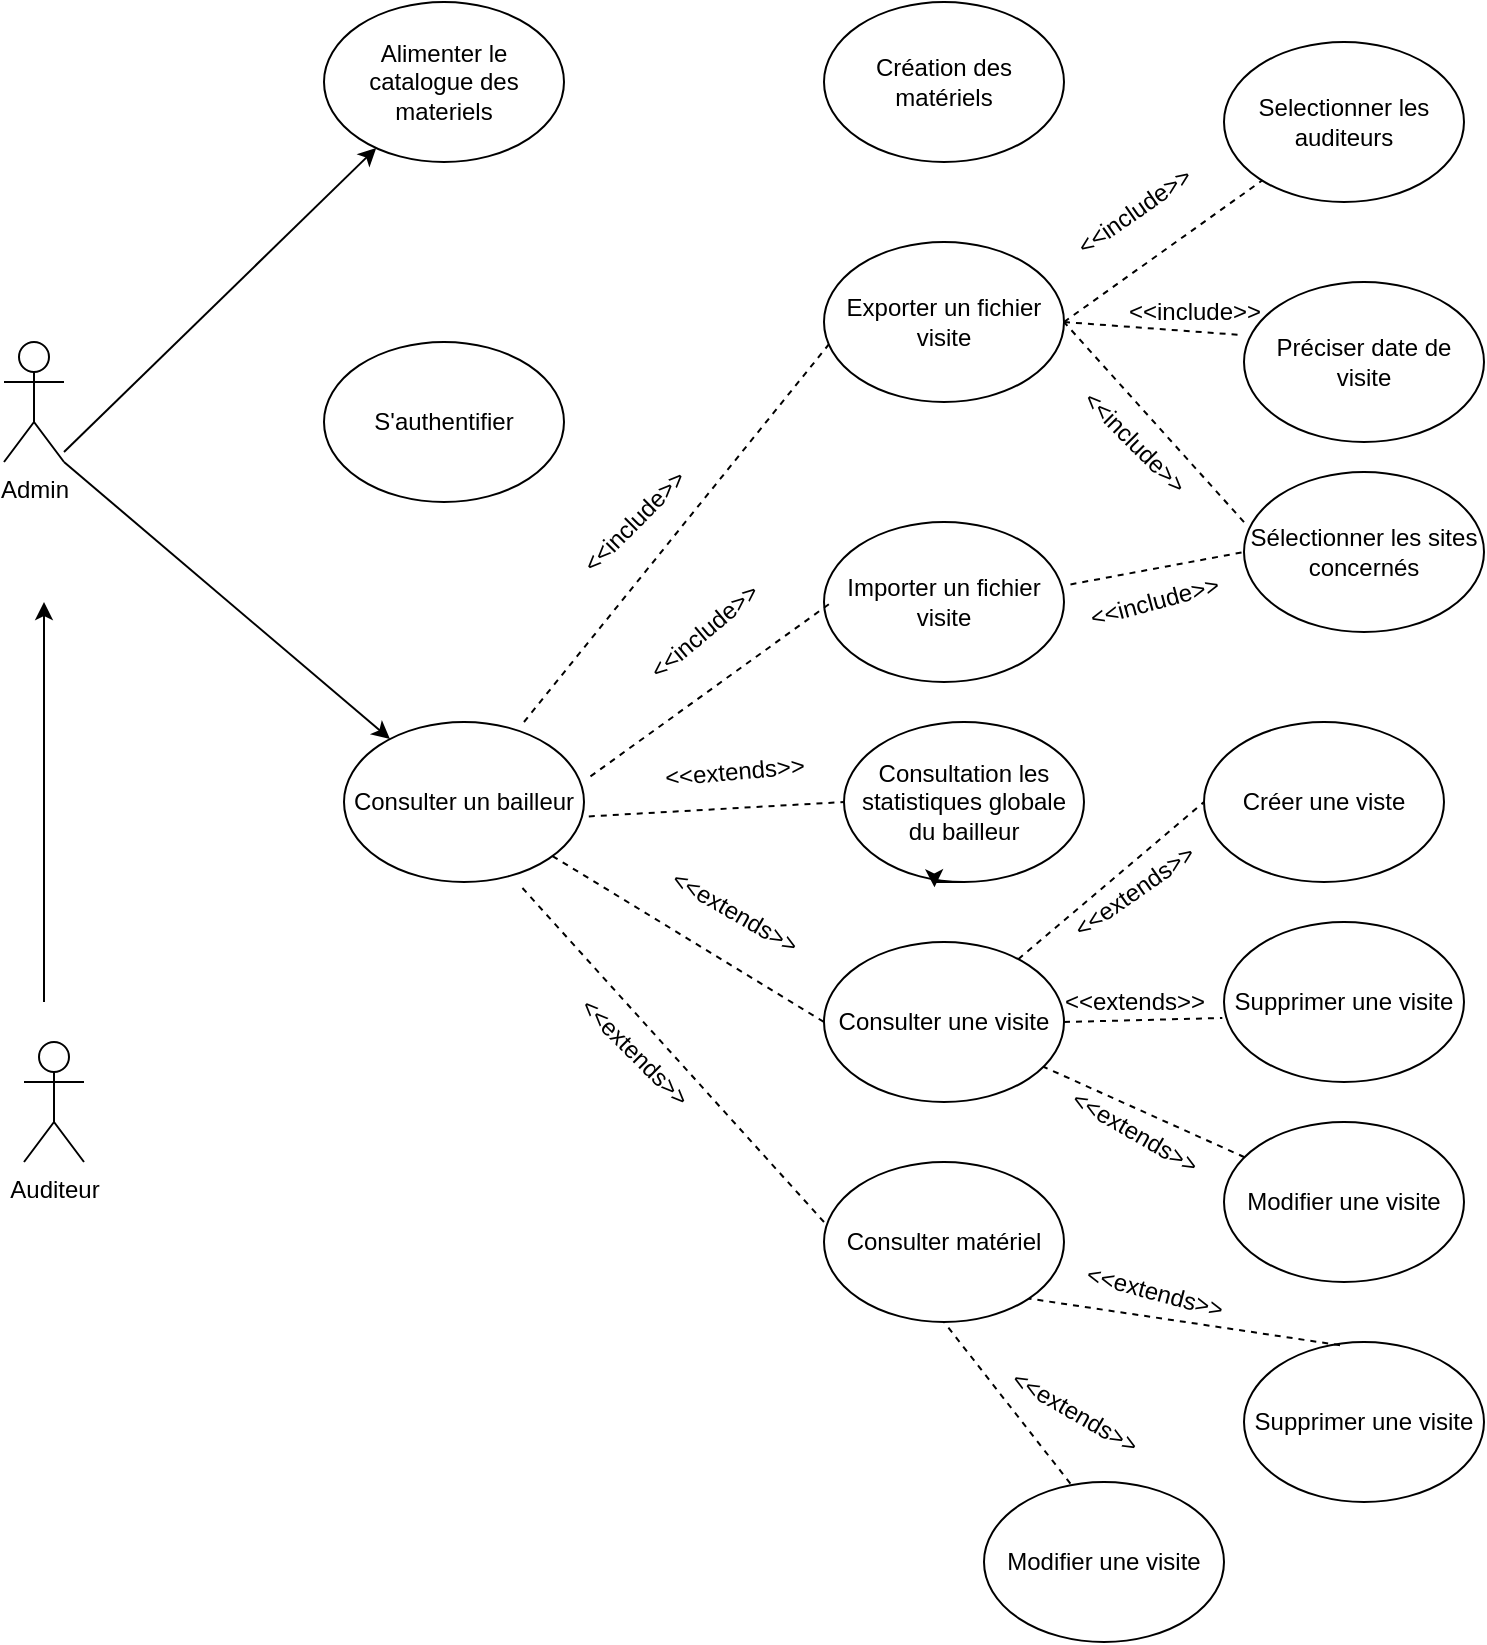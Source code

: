 <mxfile version="24.6.4" type="github">
  <diagram name="Page-1" id="M6hw2R2NeeQSsmZeSUYN">
    <mxGraphModel dx="1108" dy="535" grid="1" gridSize="10" guides="1" tooltips="1" connect="1" arrows="1" fold="1" page="1" pageScale="1" pageWidth="827" pageHeight="1169" math="0" shadow="0">
      <root>
        <mxCell id="0" />
        <mxCell id="1" parent="0" />
        <mxCell id="F4rG59K2I1rrxDEDt7qF-1" value="Admin" style="shape=umlActor;verticalLabelPosition=bottom;verticalAlign=top;html=1;outlineConnect=0;" vertex="1" parent="1">
          <mxGeometry x="50" y="480" width="30" height="60" as="geometry" />
        </mxCell>
        <mxCell id="F4rG59K2I1rrxDEDt7qF-2" value="Alimenter le catalogue des materiels" style="ellipse;whiteSpace=wrap;html=1;" vertex="1" parent="1">
          <mxGeometry x="210" y="310" width="120" height="80" as="geometry" />
        </mxCell>
        <mxCell id="F4rG59K2I1rrxDEDt7qF-3" value="Consulter un bailleur" style="ellipse;whiteSpace=wrap;html=1;" vertex="1" parent="1">
          <mxGeometry x="220" y="670" width="120" height="80" as="geometry" />
        </mxCell>
        <mxCell id="F4rG59K2I1rrxDEDt7qF-4" value="Exporter un fichier visite" style="ellipse;whiteSpace=wrap;html=1;" vertex="1" parent="1">
          <mxGeometry x="460" y="430" width="120" height="80" as="geometry" />
        </mxCell>
        <mxCell id="F4rG59K2I1rrxDEDt7qF-6" value="Importer un fichier visite" style="ellipse;whiteSpace=wrap;html=1;" vertex="1" parent="1">
          <mxGeometry x="460" y="570" width="120" height="80" as="geometry" />
        </mxCell>
        <mxCell id="F4rG59K2I1rrxDEDt7qF-5" value="Création des matériels" style="ellipse;whiteSpace=wrap;html=1;" vertex="1" parent="1">
          <mxGeometry x="460" y="310" width="120" height="80" as="geometry" />
        </mxCell>
        <mxCell id="F4rG59K2I1rrxDEDt7qF-7" value="Consulter une visite" style="ellipse;whiteSpace=wrap;html=1;" vertex="1" parent="1">
          <mxGeometry x="460" y="780" width="120" height="80" as="geometry" />
        </mxCell>
        <mxCell id="F4rG59K2I1rrxDEDt7qF-8" value="Consulter matériel" style="ellipse;whiteSpace=wrap;html=1;" vertex="1" parent="1">
          <mxGeometry x="460" y="890" width="120" height="80" as="geometry" />
        </mxCell>
        <mxCell id="F4rG59K2I1rrxDEDt7qF-9" value="Consultation les statistiques globale du bailleur" style="ellipse;whiteSpace=wrap;html=1;" vertex="1" parent="1">
          <mxGeometry x="470" y="670" width="120" height="80" as="geometry" />
        </mxCell>
        <mxCell id="F4rG59K2I1rrxDEDt7qF-10" style="edgeStyle=orthogonalEdgeStyle;rounded=0;orthogonalLoop=1;jettySize=auto;html=1;exitX=0.5;exitY=1;exitDx=0;exitDy=0;entryX=0.377;entryY=1.033;entryDx=0;entryDy=0;entryPerimeter=0;" edge="1" parent="1" source="F4rG59K2I1rrxDEDt7qF-9" target="F4rG59K2I1rrxDEDt7qF-9">
          <mxGeometry relative="1" as="geometry" />
        </mxCell>
        <mxCell id="F4rG59K2I1rrxDEDt7qF-13" value="" style="endArrow=classic;html=1;rounded=0;" edge="1" parent="1" target="F4rG59K2I1rrxDEDt7qF-2">
          <mxGeometry width="50" height="50" relative="1" as="geometry">
            <mxPoint x="80" y="535" as="sourcePoint" />
            <mxPoint x="130" y="485" as="targetPoint" />
          </mxGeometry>
        </mxCell>
        <mxCell id="F4rG59K2I1rrxDEDt7qF-15" value="" style="endArrow=classic;html=1;rounded=0;exitX=1;exitY=1;exitDx=0;exitDy=0;exitPerimeter=0;" edge="1" parent="1" source="F4rG59K2I1rrxDEDt7qF-1" target="F4rG59K2I1rrxDEDt7qF-3">
          <mxGeometry width="50" height="50" relative="1" as="geometry">
            <mxPoint x="90" y="550" as="sourcePoint" />
            <mxPoint x="170" y="585" as="targetPoint" />
          </mxGeometry>
        </mxCell>
        <mxCell id="F4rG59K2I1rrxDEDt7qF-16" value="" style="endArrow=none;dashed=1;html=1;rounded=0;exitX=0.75;exitY=0;exitDx=0;exitDy=0;exitPerimeter=0;entryX=0.02;entryY=0.64;entryDx=0;entryDy=0;entryPerimeter=0;" edge="1" parent="1" source="F4rG59K2I1rrxDEDt7qF-3" target="F4rG59K2I1rrxDEDt7qF-4">
          <mxGeometry width="50" height="50" relative="1" as="geometry">
            <mxPoint x="410" y="535" as="sourcePoint" />
            <mxPoint x="460" y="485" as="targetPoint" />
          </mxGeometry>
        </mxCell>
        <mxCell id="F4rG59K2I1rrxDEDt7qF-17" value="" style="endArrow=none;dashed=1;html=1;rounded=0;exitX=1.027;exitY=0.34;exitDx=0;exitDy=0;exitPerimeter=0;" edge="1" parent="1" source="F4rG59K2I1rrxDEDt7qF-3">
          <mxGeometry width="50" height="50" relative="1" as="geometry">
            <mxPoint x="414" y="660" as="sourcePoint" />
            <mxPoint x="464" y="610" as="targetPoint" />
          </mxGeometry>
        </mxCell>
        <mxCell id="F4rG59K2I1rrxDEDt7qF-19" value="" style="endArrow=none;dashed=1;html=1;rounded=0;entryX=0;entryY=0.5;entryDx=0;entryDy=0;" edge="1" parent="1" source="F4rG59K2I1rrxDEDt7qF-3" target="F4rG59K2I1rrxDEDt7qF-7">
          <mxGeometry width="50" height="50" relative="1" as="geometry">
            <mxPoint x="380" y="800" as="sourcePoint" />
            <mxPoint x="430" y="750" as="targetPoint" />
          </mxGeometry>
        </mxCell>
        <mxCell id="F4rG59K2I1rrxDEDt7qF-20" value="" style="endArrow=none;dashed=1;html=1;rounded=0;exitX=0;exitY=0.375;exitDx=0;exitDy=0;exitPerimeter=0;entryX=0.727;entryY=1.01;entryDx=0;entryDy=0;entryPerimeter=0;" edge="1" parent="1" source="F4rG59K2I1rrxDEDt7qF-8" target="F4rG59K2I1rrxDEDt7qF-3">
          <mxGeometry width="50" height="50" relative="1" as="geometry">
            <mxPoint x="320" y="850" as="sourcePoint" />
            <mxPoint x="350" y="800" as="targetPoint" />
          </mxGeometry>
        </mxCell>
        <mxCell id="F4rG59K2I1rrxDEDt7qF-21" value="Créer une viste" style="ellipse;whiteSpace=wrap;html=1;" vertex="1" parent="1">
          <mxGeometry x="650" y="670" width="120" height="80" as="geometry" />
        </mxCell>
        <mxCell id="F4rG59K2I1rrxDEDt7qF-23" value="Selectionner les auditeurs" style="ellipse;whiteSpace=wrap;html=1;" vertex="1" parent="1">
          <mxGeometry x="660" y="330" width="120" height="80" as="geometry" />
        </mxCell>
        <mxCell id="F4rG59K2I1rrxDEDt7qF-24" value="Préciser date de visite" style="ellipse;whiteSpace=wrap;html=1;" vertex="1" parent="1">
          <mxGeometry x="670" y="450" width="120" height="80" as="geometry" />
        </mxCell>
        <mxCell id="F4rG59K2I1rrxDEDt7qF-26" value="" style="endArrow=none;dashed=1;html=1;rounded=0;exitX=1;exitY=0.5;exitDx=0;exitDy=0;" edge="1" parent="1" source="F4rG59K2I1rrxDEDt7qF-4" target="F4rG59K2I1rrxDEDt7qF-23">
          <mxGeometry width="50" height="50" relative="1" as="geometry">
            <mxPoint x="600" y="480" as="sourcePoint" />
            <mxPoint x="650" y="430" as="targetPoint" />
          </mxGeometry>
        </mxCell>
        <mxCell id="F4rG59K2I1rrxDEDt7qF-29" value="" style="endArrow=none;dashed=1;html=1;rounded=0;entryX=-0.023;entryY=0.33;entryDx=0;entryDy=0;entryPerimeter=0;" edge="1" parent="1" target="F4rG59K2I1rrxDEDt7qF-24">
          <mxGeometry width="50" height="50" relative="1" as="geometry">
            <mxPoint x="580" y="470" as="sourcePoint" />
            <mxPoint x="610" y="500" as="targetPoint" />
          </mxGeometry>
        </mxCell>
        <mxCell id="F4rG59K2I1rrxDEDt7qF-30" value="Supprimer une visite" style="ellipse;whiteSpace=wrap;html=1;" vertex="1" parent="1">
          <mxGeometry x="660" y="770" width="120" height="80" as="geometry" />
        </mxCell>
        <mxCell id="F4rG59K2I1rrxDEDt7qF-31" value="Modifier une visite" style="ellipse;whiteSpace=wrap;html=1;" vertex="1" parent="1">
          <mxGeometry x="660" y="870" width="120" height="80" as="geometry" />
        </mxCell>
        <mxCell id="F4rG59K2I1rrxDEDt7qF-32" value="Sélectionner les sites concernés" style="ellipse;whiteSpace=wrap;html=1;" vertex="1" parent="1">
          <mxGeometry x="670" y="545" width="120" height="80" as="geometry" />
        </mxCell>
        <mxCell id="F4rG59K2I1rrxDEDt7qF-34" value="" style="endArrow=none;dashed=1;html=1;rounded=0;entryX=1;entryY=0.5;entryDx=0;entryDy=0;exitX=0;exitY=0.313;exitDx=0;exitDy=0;exitPerimeter=0;" edge="1" parent="1" source="F4rG59K2I1rrxDEDt7qF-32" target="F4rG59K2I1rrxDEDt7qF-4">
          <mxGeometry width="50" height="50" relative="1" as="geometry">
            <mxPoint x="580" y="560" as="sourcePoint" />
            <mxPoint x="630" y="510" as="targetPoint" />
          </mxGeometry>
        </mxCell>
        <mxCell id="F4rG59K2I1rrxDEDt7qF-36" value="" style="endArrow=none;dashed=1;html=1;rounded=0;exitX=1.027;exitY=0.39;exitDx=0;exitDy=0;exitPerimeter=0;entryX=0;entryY=0.5;entryDx=0;entryDy=0;" edge="1" parent="1" source="F4rG59K2I1rrxDEDt7qF-6" target="F4rG59K2I1rrxDEDt7qF-32">
          <mxGeometry width="50" height="50" relative="1" as="geometry">
            <mxPoint x="590" y="635" as="sourcePoint" />
            <mxPoint x="640" y="585" as="targetPoint" />
          </mxGeometry>
        </mxCell>
        <mxCell id="F4rG59K2I1rrxDEDt7qF-37" value="" style="endArrow=none;dashed=1;html=1;rounded=0;exitX=1.02;exitY=0.59;exitDx=0;exitDy=0;exitPerimeter=0;entryX=0;entryY=0.5;entryDx=0;entryDy=0;" edge="1" parent="1" source="F4rG59K2I1rrxDEDt7qF-3" target="F4rG59K2I1rrxDEDt7qF-9">
          <mxGeometry width="50" height="50" relative="1" as="geometry">
            <mxPoint x="400" y="730" as="sourcePoint" />
            <mxPoint x="450" y="680" as="targetPoint" />
          </mxGeometry>
        </mxCell>
        <mxCell id="F4rG59K2I1rrxDEDt7qF-38" value="" style="endArrow=none;dashed=1;html=1;rounded=0;entryX=0;entryY=0.5;entryDx=0;entryDy=0;" edge="1" parent="1" source="F4rG59K2I1rrxDEDt7qF-7" target="F4rG59K2I1rrxDEDt7qF-21">
          <mxGeometry width="50" height="50" relative="1" as="geometry">
            <mxPoint x="600" y="710" as="sourcePoint" />
            <mxPoint x="650" y="660" as="targetPoint" />
          </mxGeometry>
        </mxCell>
        <mxCell id="F4rG59K2I1rrxDEDt7qF-39" value="" style="endArrow=none;dashed=1;html=1;rounded=0;entryX=-0.007;entryY=0.6;entryDx=0;entryDy=0;entryPerimeter=0;exitX=1;exitY=0.5;exitDx=0;exitDy=0;" edge="1" parent="1" source="F4rG59K2I1rrxDEDt7qF-7" target="F4rG59K2I1rrxDEDt7qF-30">
          <mxGeometry width="50" height="50" relative="1" as="geometry">
            <mxPoint x="330" y="970" as="sourcePoint" />
            <mxPoint x="430" y="840" as="targetPoint" />
          </mxGeometry>
        </mxCell>
        <mxCell id="F4rG59K2I1rrxDEDt7qF-40" value="" style="endArrow=none;dashed=1;html=1;rounded=0;" edge="1" parent="1" source="F4rG59K2I1rrxDEDt7qF-31" target="F4rG59K2I1rrxDEDt7qF-7">
          <mxGeometry width="50" height="50" relative="1" as="geometry">
            <mxPoint x="380" y="890" as="sourcePoint" />
            <mxPoint x="430" y="840" as="targetPoint" />
          </mxGeometry>
        </mxCell>
        <mxCell id="F4rG59K2I1rrxDEDt7qF-42" value="Supprimer une visite" style="ellipse;whiteSpace=wrap;html=1;" vertex="1" parent="1">
          <mxGeometry x="670" y="980" width="120" height="80" as="geometry" />
        </mxCell>
        <mxCell id="F4rG59K2I1rrxDEDt7qF-43" value="Modifier une visite" style="ellipse;whiteSpace=wrap;html=1;" vertex="1" parent="1">
          <mxGeometry x="540" y="1050" width="120" height="80" as="geometry" />
        </mxCell>
        <mxCell id="F4rG59K2I1rrxDEDt7qF-45" value="Auditeur" style="shape=umlActor;verticalLabelPosition=bottom;verticalAlign=top;html=1;outlineConnect=0;" vertex="1" parent="1">
          <mxGeometry x="60" y="830" width="30" height="60" as="geometry" />
        </mxCell>
        <mxCell id="F4rG59K2I1rrxDEDt7qF-46" value="" style="endArrow=classic;html=1;rounded=0;" edge="1" parent="1">
          <mxGeometry width="50" height="50" relative="1" as="geometry">
            <mxPoint x="70" y="810" as="sourcePoint" />
            <mxPoint x="70" y="610" as="targetPoint" />
          </mxGeometry>
        </mxCell>
        <mxCell id="F4rG59K2I1rrxDEDt7qF-47" value="S&#39;authentifier" style="ellipse;whiteSpace=wrap;html=1;" vertex="1" parent="1">
          <mxGeometry x="210" y="480" width="120" height="80" as="geometry" />
        </mxCell>
        <mxCell id="F4rG59K2I1rrxDEDt7qF-48" value="&amp;lt;&amp;lt;include&amp;gt;&amp;gt;" style="text;html=1;align=center;verticalAlign=middle;resizable=0;points=[];autosize=1;strokeColor=none;fillColor=none;rotation=-35;" vertex="1" parent="1">
          <mxGeometry x="570" y="400" width="90" height="30" as="geometry" />
        </mxCell>
        <mxCell id="F4rG59K2I1rrxDEDt7qF-50" value="&amp;lt;&amp;lt;include&amp;gt;&amp;gt;" style="text;html=1;align=center;verticalAlign=middle;resizable=0;points=[];autosize=1;strokeColor=none;fillColor=none;rotation=45;" vertex="1" parent="1">
          <mxGeometry x="570" y="515" width="90" height="30" as="geometry" />
        </mxCell>
        <mxCell id="F4rG59K2I1rrxDEDt7qF-51" value="&amp;lt;&amp;lt;include&amp;gt;&amp;gt;" style="text;html=1;align=center;verticalAlign=middle;resizable=0;points=[];autosize=1;strokeColor=none;fillColor=none;rotation=0;" vertex="1" parent="1">
          <mxGeometry x="600" y="450" width="90" height="30" as="geometry" />
        </mxCell>
        <mxCell id="F4rG59K2I1rrxDEDt7qF-52" value="&amp;lt;&amp;lt;include&amp;gt;&amp;gt;" style="text;html=1;align=center;verticalAlign=middle;resizable=0;points=[];autosize=1;strokeColor=none;fillColor=none;rotation=-15;" vertex="1" parent="1">
          <mxGeometry x="580" y="595" width="90" height="30" as="geometry" />
        </mxCell>
        <mxCell id="F4rG59K2I1rrxDEDt7qF-53" value="&amp;lt;&amp;lt;extends&amp;gt;&amp;gt;" style="text;html=1;align=center;verticalAlign=middle;resizable=0;points=[];autosize=1;strokeColor=none;fillColor=none;rotation=-35;" vertex="1" parent="1">
          <mxGeometry x="570" y="740" width="90" height="30" as="geometry" />
        </mxCell>
        <mxCell id="F4rG59K2I1rrxDEDt7qF-54" value="&amp;lt;&amp;lt;extends&amp;gt;&amp;gt;" style="text;html=1;align=center;verticalAlign=middle;resizable=0;points=[];autosize=1;strokeColor=none;fillColor=none;rotation=0;" vertex="1" parent="1">
          <mxGeometry x="570" y="795" width="90" height="30" as="geometry" />
        </mxCell>
        <mxCell id="F4rG59K2I1rrxDEDt7qF-55" value="&amp;lt;&amp;lt;extends&amp;gt;&amp;gt;" style="text;html=1;align=center;verticalAlign=middle;resizable=0;points=[];autosize=1;strokeColor=none;fillColor=none;rotation=30;" vertex="1" parent="1">
          <mxGeometry x="570" y="860" width="90" height="30" as="geometry" />
        </mxCell>
        <mxCell id="F4rG59K2I1rrxDEDt7qF-59" value="&amp;lt;&amp;lt;extends&amp;gt;&amp;gt;" style="text;html=1;align=center;verticalAlign=middle;resizable=0;points=[];autosize=1;strokeColor=none;fillColor=none;rotation=15;" vertex="1" parent="1">
          <mxGeometry x="580" y="940" width="90" height="30" as="geometry" />
        </mxCell>
        <mxCell id="F4rG59K2I1rrxDEDt7qF-61" value="" style="endArrow=none;dashed=1;html=1;rounded=0;exitX=0.36;exitY=0.01;exitDx=0;exitDy=0;exitPerimeter=0;entryX=0.5;entryY=1;entryDx=0;entryDy=0;" edge="1" parent="1" source="F4rG59K2I1rrxDEDt7qF-43" target="F4rG59K2I1rrxDEDt7qF-8">
          <mxGeometry width="50" height="50" relative="1" as="geometry">
            <mxPoint x="440" y="1010" as="sourcePoint" />
            <mxPoint x="490" y="960" as="targetPoint" />
          </mxGeometry>
        </mxCell>
        <mxCell id="F4rG59K2I1rrxDEDt7qF-63" value="" style="endArrow=none;dashed=1;html=1;rounded=0;entryX=1;entryY=1;entryDx=0;entryDy=0;exitX=0.4;exitY=0.02;exitDx=0;exitDy=0;exitPerimeter=0;" edge="1" parent="1" source="F4rG59K2I1rrxDEDt7qF-42" target="F4rG59K2I1rrxDEDt7qF-8">
          <mxGeometry width="50" height="50" relative="1" as="geometry">
            <mxPoint x="555" y="1030" as="sourcePoint" />
            <mxPoint x="605" y="980" as="targetPoint" />
          </mxGeometry>
        </mxCell>
        <mxCell id="F4rG59K2I1rrxDEDt7qF-69" value="&amp;lt;&amp;lt;include&amp;gt;&amp;gt;" style="text;html=1;align=center;verticalAlign=middle;resizable=0;points=[];autosize=1;strokeColor=none;fillColor=none;rotation=-45;" vertex="1" parent="1">
          <mxGeometry x="320" y="555" width="90" height="30" as="geometry" />
        </mxCell>
        <mxCell id="F4rG59K2I1rrxDEDt7qF-70" value="&amp;lt;&amp;lt;include&amp;gt;&amp;gt;" style="text;html=1;align=center;verticalAlign=middle;resizable=0;points=[];autosize=1;strokeColor=none;fillColor=none;rotation=-40;" vertex="1" parent="1">
          <mxGeometry x="355" y="610" width="90" height="30" as="geometry" />
        </mxCell>
        <mxCell id="F4rG59K2I1rrxDEDt7qF-71" value="&amp;lt;&amp;lt;extends&amp;gt;&amp;gt;" style="text;html=1;align=center;verticalAlign=middle;resizable=0;points=[];autosize=1;strokeColor=none;fillColor=none;rotation=-5;" vertex="1" parent="1">
          <mxGeometry x="370" y="680" width="90" height="30" as="geometry" />
        </mxCell>
        <mxCell id="F4rG59K2I1rrxDEDt7qF-72" value="&amp;lt;&amp;lt;extends&amp;gt;&amp;gt;" style="text;html=1;align=center;verticalAlign=middle;resizable=0;points=[];autosize=1;strokeColor=none;fillColor=none;rotation=30;" vertex="1" parent="1">
          <mxGeometry x="370" y="750" width="90" height="30" as="geometry" />
        </mxCell>
        <mxCell id="F4rG59K2I1rrxDEDt7qF-73" value="&amp;lt;&amp;lt;extends&amp;gt;&amp;gt;" style="text;html=1;align=center;verticalAlign=middle;resizable=0;points=[];autosize=1;strokeColor=none;fillColor=none;rotation=45;" vertex="1" parent="1">
          <mxGeometry x="320" y="820" width="90" height="30" as="geometry" />
        </mxCell>
        <mxCell id="F4rG59K2I1rrxDEDt7qF-77" value="&amp;lt;&amp;lt;extends&amp;gt;&amp;gt;" style="text;html=1;align=center;verticalAlign=middle;resizable=0;points=[];autosize=1;strokeColor=none;fillColor=none;rotation=30;" vertex="1" parent="1">
          <mxGeometry x="540" y="1000" width="90" height="30" as="geometry" />
        </mxCell>
      </root>
    </mxGraphModel>
  </diagram>
</mxfile>
